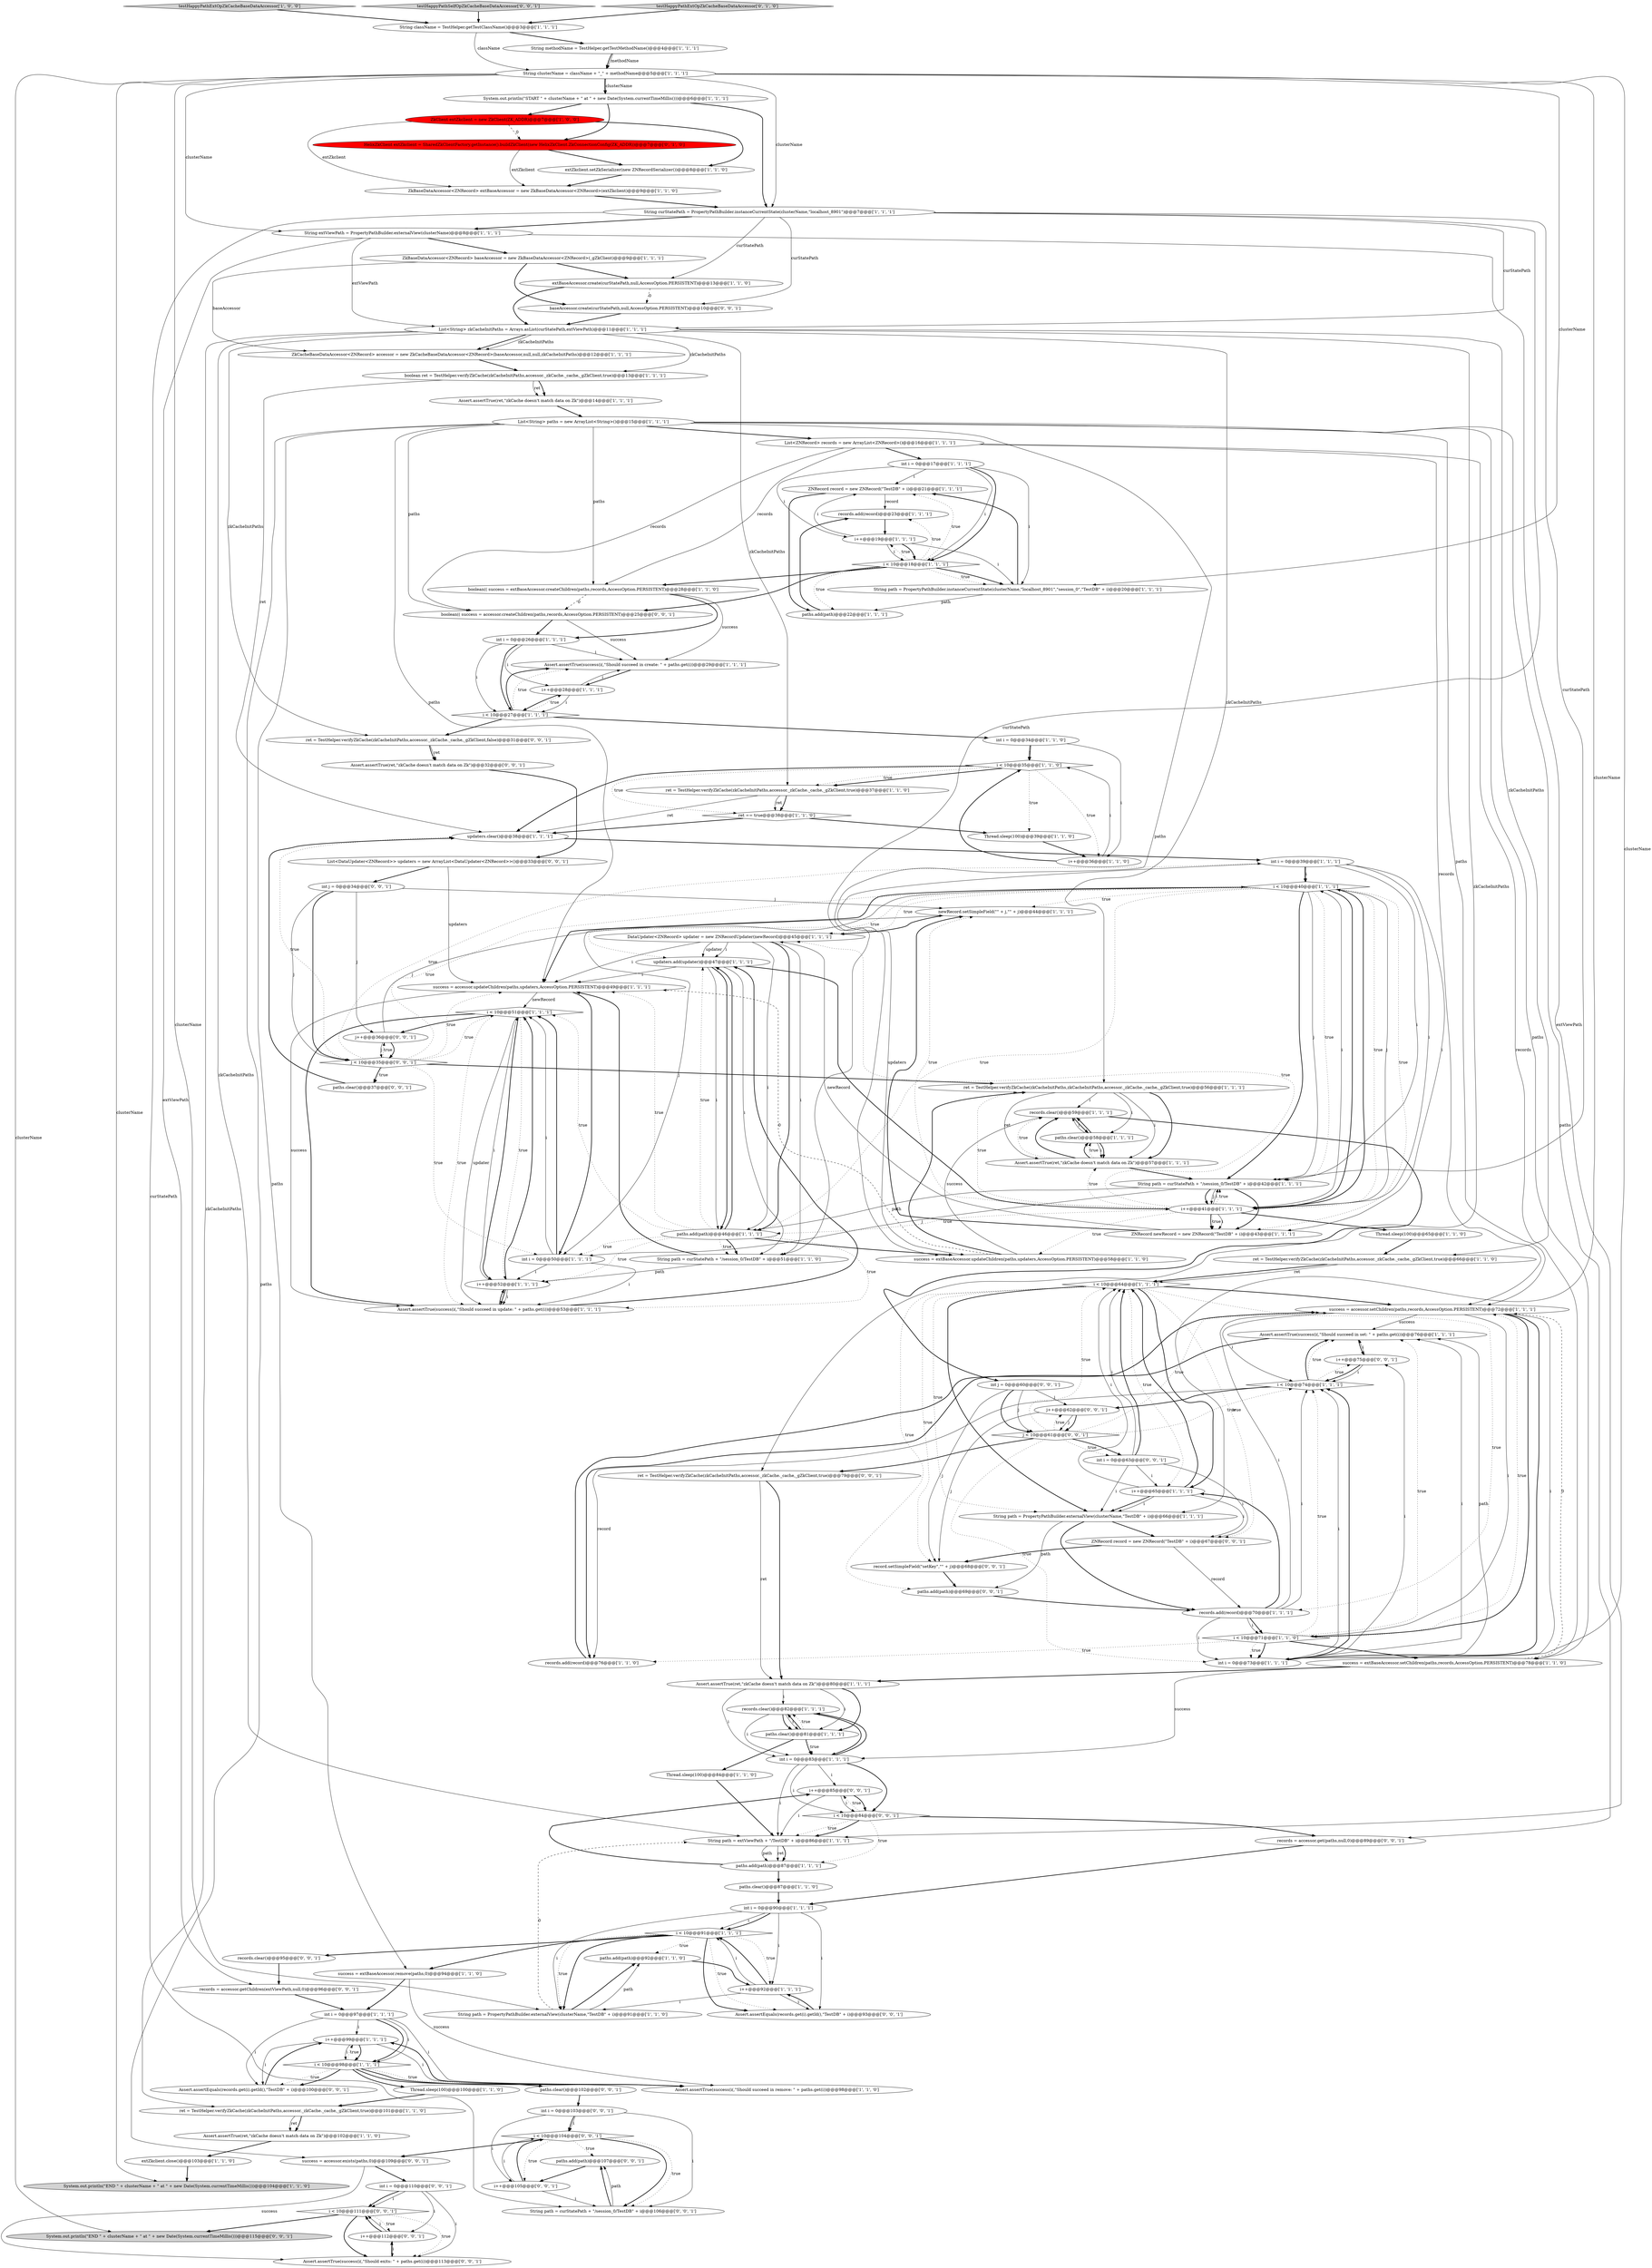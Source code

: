 digraph {
72 [style = filled, label = "ZNRecord record = new ZNRecord(\"TestDB\" + i)@@@21@@@['1', '1', '1']", fillcolor = white, shape = ellipse image = "AAA0AAABBB1BBB"];
6 [style = filled, label = "Thread.sleep(100)@@@65@@@['1', '1', '0']", fillcolor = white, shape = ellipse image = "AAA0AAABBB1BBB"];
101 [style = filled, label = "records = accessor.getChildren(extViewPath,null,0)@@@96@@@['0', '0', '1']", fillcolor = white, shape = ellipse image = "AAA0AAABBB3BBB"];
106 [style = filled, label = "i < 10@@@111@@@['0', '0', '1']", fillcolor = white, shape = diamond image = "AAA0AAABBB3BBB"];
56 [style = filled, label = "ZkClient extZkclient = new ZkClient(ZK_ADDR)@@@7@@@['1', '0', '0']", fillcolor = red, shape = ellipse image = "AAA1AAABBB1BBB"];
113 [style = filled, label = "baseAccessor.create(curStatePath,null,AccessOption.PERSISTENT)@@@10@@@['0', '0', '1']", fillcolor = white, shape = ellipse image = "AAA0AAABBB3BBB"];
131 [style = filled, label = "int i = 0@@@110@@@['0', '0', '1']", fillcolor = white, shape = ellipse image = "AAA0AAABBB3BBB"];
2 [style = filled, label = "success = accessor.setChildren(paths,records,AccessOption.PERSISTENT)@@@72@@@['1', '1', '1']", fillcolor = white, shape = ellipse image = "AAA0AAABBB1BBB"];
119 [style = filled, label = "int i = 0@@@63@@@['0', '0', '1']", fillcolor = white, shape = ellipse image = "AAA0AAABBB3BBB"];
22 [style = filled, label = "records.add(record)@@@23@@@['1', '1', '1']", fillcolor = white, shape = ellipse image = "AAA0AAABBB1BBB"];
100 [style = filled, label = "i++@@@75@@@['0', '0', '1']", fillcolor = white, shape = ellipse image = "AAA0AAABBB3BBB"];
68 [style = filled, label = "testHappyPathExtOpZkCacheBaseDataAccessor['1', '0', '0']", fillcolor = lightgray, shape = diamond image = "AAA0AAABBB1BBB"];
58 [style = filled, label = "String path = PropertyPathBuilder.instanceCurrentState(clusterName,\"localhost_8901\",\"session_0\",\"TestDB\" + i)@@@20@@@['1', '1', '1']", fillcolor = white, shape = ellipse image = "AAA0AAABBB1BBB"];
47 [style = filled, label = "records.clear()@@@59@@@['1', '1', '1']", fillcolor = white, shape = ellipse image = "AAA0AAABBB1BBB"];
70 [style = filled, label = "updaters.clear()@@@38@@@['1', '1', '1']", fillcolor = white, shape = ellipse image = "AAA0AAABBB1BBB"];
108 [style = filled, label = "j < 10@@@61@@@['0', '0', '1']", fillcolor = white, shape = diamond image = "AAA0AAABBB3BBB"];
10 [style = filled, label = "records.clear()@@@82@@@['1', '1', '1']", fillcolor = white, shape = ellipse image = "AAA0AAABBB1BBB"];
35 [style = filled, label = "i++@@@99@@@['1', '1', '1']", fillcolor = white, shape = ellipse image = "AAA0AAABBB1BBB"];
13 [style = filled, label = "String curStatePath = PropertyPathBuilder.instanceCurrentState(clusterName,\"localhost_8901\")@@@7@@@['1', '1', '1']", fillcolor = white, shape = ellipse image = "AAA0AAABBB1BBB"];
92 [style = filled, label = "i++@@@65@@@['1', '1', '1']", fillcolor = white, shape = ellipse image = "AAA0AAABBB1BBB"];
117 [style = filled, label = "i++@@@112@@@['0', '0', '1']", fillcolor = white, shape = ellipse image = "AAA0AAABBB3BBB"];
81 [style = filled, label = "String className = TestHelper.getTestClassName()@@@3@@@['1', '1', '1']", fillcolor = white, shape = ellipse image = "AAA0AAABBB1BBB"];
75 [style = filled, label = "i < 10@@@27@@@['1', '1', '1']", fillcolor = white, shape = diamond image = "AAA0AAABBB1BBB"];
31 [style = filled, label = "int i = 0@@@97@@@['1', '1', '1']", fillcolor = white, shape = ellipse image = "AAA0AAABBB1BBB"];
62 [style = filled, label = "extZkclient.close()@@@103@@@['1', '1', '0']", fillcolor = white, shape = ellipse image = "AAA0AAABBB1BBB"];
105 [style = filled, label = "j++@@@36@@@['0', '0', '1']", fillcolor = white, shape = ellipse image = "AAA0AAABBB3BBB"];
18 [style = filled, label = "i < 10@@@98@@@['1', '1', '1']", fillcolor = white, shape = diamond image = "AAA0AAABBB1BBB"];
26 [style = filled, label = "Assert.assertTrue(ret,\"zkCache doesn't match data on Zk\")@@@80@@@['1', '1', '1']", fillcolor = white, shape = ellipse image = "AAA0AAABBB1BBB"];
73 [style = filled, label = "Assert.assertTrue(success(i(,\"Should succeed in set: \" + paths.get(i))@@@76@@@['1', '1', '1']", fillcolor = white, shape = ellipse image = "AAA0AAABBB1BBB"];
86 [style = filled, label = "ZkCacheBaseDataAccessor<ZNRecord> accessor = new ZkCacheBaseDataAccessor<ZNRecord>(baseAccessor,null,null,zkCacheInitPaths)@@@12@@@['1', '1', '1']", fillcolor = white, shape = ellipse image = "AAA0AAABBB1BBB"];
98 [style = filled, label = "j++@@@62@@@['0', '0', '1']", fillcolor = white, shape = ellipse image = "AAA0AAABBB3BBB"];
84 [style = filled, label = "String path = PropertyPathBuilder.externalView(clusterName,\"TestDB\" + i)@@@66@@@['1', '1', '1']", fillcolor = white, shape = ellipse image = "AAA0AAABBB1BBB"];
78 [style = filled, label = "success = extBaseAccessor.remove(paths,0)@@@94@@@['1', '1', '0']", fillcolor = white, shape = ellipse image = "AAA0AAABBB1BBB"];
55 [style = filled, label = "paths.add(path)@@@92@@@['1', '1', '0']", fillcolor = white, shape = ellipse image = "AAA0AAABBB1BBB"];
88 [style = filled, label = "records.add(record)@@@70@@@['1', '1', '1']", fillcolor = white, shape = ellipse image = "AAA0AAABBB1BBB"];
57 [style = filled, label = "i < 10@@@51@@@['1', '1', '1']", fillcolor = white, shape = diamond image = "AAA0AAABBB1BBB"];
132 [style = filled, label = "i < 10@@@104@@@['0', '0', '1']", fillcolor = white, shape = diamond image = "AAA0AAABBB3BBB"];
87 [style = filled, label = "newRecord.setSimpleField(\"\" + j,\"\" + j)@@@44@@@['1', '1', '1']", fillcolor = white, shape = ellipse image = "AAA0AAABBB1BBB"];
123 [style = filled, label = "paths.add(path)@@@107@@@['0', '0', '1']", fillcolor = white, shape = ellipse image = "AAA0AAABBB3BBB"];
0 [style = filled, label = "i < 10@@@64@@@['1', '1', '1']", fillcolor = white, shape = diamond image = "AAA0AAABBB1BBB"];
64 [style = filled, label = "Assert.assertTrue(success(i(,\"Should succeed in create: \" + paths.get(i))@@@29@@@['1', '1', '1']", fillcolor = white, shape = ellipse image = "AAA0AAABBB1BBB"];
125 [style = filled, label = "ZNRecord record = new ZNRecord(\"TestDB\" + i)@@@67@@@['0', '0', '1']", fillcolor = white, shape = ellipse image = "AAA0AAABBB3BBB"];
122 [style = filled, label = "j < 10@@@35@@@['0', '0', '1']", fillcolor = white, shape = diamond image = "AAA0AAABBB3BBB"];
128 [style = filled, label = "Assert.assertEquals(records.get(i).getId(),\"TestDB\" + i)@@@100@@@['0', '0', '1']", fillcolor = white, shape = ellipse image = "AAA0AAABBB3BBB"];
8 [style = filled, label = "paths.clear()@@@58@@@['1', '1', '1']", fillcolor = white, shape = ellipse image = "AAA0AAABBB1BBB"];
44 [style = filled, label = "i < 10@@@35@@@['1', '1', '0']", fillcolor = white, shape = diamond image = "AAA0AAABBB1BBB"];
3 [style = filled, label = "i < 10@@@91@@@['1', '1', '1']", fillcolor = white, shape = diamond image = "AAA0AAABBB1BBB"];
21 [style = filled, label = "Assert.assertTrue(success(i(,\"Should succeed in update: \" + paths.get(i))@@@53@@@['1', '1', '1']", fillcolor = white, shape = ellipse image = "AAA0AAABBB1BBB"];
15 [style = filled, label = "Thread.sleep(100)@@@39@@@['1', '1', '0']", fillcolor = white, shape = ellipse image = "AAA0AAABBB1BBB"];
94 [style = filled, label = "HelixZkClient extZkclient = SharedZkClientFactory.getInstance().buildZkClient(new HelixZkClient.ZkConnectionConfig(ZK_ADDR))@@@7@@@['0', '1', '0']", fillcolor = red, shape = ellipse image = "AAA1AAABBB2BBB"];
127 [style = filled, label = "paths.clear()@@@37@@@['0', '0', '1']", fillcolor = white, shape = ellipse image = "AAA0AAABBB3BBB"];
23 [style = filled, label = "String methodName = TestHelper.getTestMethodName()@@@4@@@['1', '1', '1']", fillcolor = white, shape = ellipse image = "AAA0AAABBB1BBB"];
121 [style = filled, label = "ret = TestHelper.verifyZkCache(zkCacheInitPaths,accessor._zkCache._cache,_gZkClient,false)@@@31@@@['0', '0', '1']", fillcolor = white, shape = ellipse image = "AAA0AAABBB3BBB"];
69 [style = filled, label = "i++@@@36@@@['1', '1', '0']", fillcolor = white, shape = ellipse image = "AAA0AAABBB1BBB"];
83 [style = filled, label = "updaters.add(updater)@@@47@@@['1', '1', '1']", fillcolor = white, shape = ellipse image = "AAA0AAABBB1BBB"];
11 [style = filled, label = "int i = 0@@@34@@@['1', '1', '0']", fillcolor = white, shape = ellipse image = "AAA0AAABBB1BBB"];
130 [style = filled, label = "paths.clear()@@@102@@@['0', '0', '1']", fillcolor = white, shape = ellipse image = "AAA0AAABBB3BBB"];
103 [style = filled, label = "int j = 0@@@34@@@['0', '0', '1']", fillcolor = white, shape = ellipse image = "AAA0AAABBB3BBB"];
32 [style = filled, label = "int i = 0@@@90@@@['1', '1', '1']", fillcolor = white, shape = ellipse image = "AAA0AAABBB1BBB"];
63 [style = filled, label = "String extViewPath = PropertyPathBuilder.externalView(clusterName)@@@8@@@['1', '1', '1']", fillcolor = white, shape = ellipse image = "AAA0AAABBB1BBB"];
50 [style = filled, label = "int i = 0@@@73@@@['1', '1', '1']", fillcolor = white, shape = ellipse image = "AAA0AAABBB1BBB"];
67 [style = filled, label = "i < 10@@@40@@@['1', '1', '1']", fillcolor = white, shape = diamond image = "AAA0AAABBB1BBB"];
66 [style = filled, label = "i < 10@@@18@@@['1', '1', '1']", fillcolor = white, shape = diamond image = "AAA0AAABBB1BBB"];
129 [style = filled, label = "Assert.assertTrue(ret,\"zkCache doesn't match data on Zk\")@@@32@@@['0', '0', '1']", fillcolor = white, shape = ellipse image = "AAA0AAABBB3BBB"];
82 [style = filled, label = "int i = 0@@@17@@@['1', '1', '1']", fillcolor = white, shape = ellipse image = "AAA0AAABBB1BBB"];
36 [style = filled, label = "DataUpdater<ZNRecord> updater = new ZNRecordUpdater(newRecord)@@@45@@@['1', '1', '1']", fillcolor = white, shape = ellipse image = "AAA0AAABBB1BBB"];
80 [style = filled, label = "System.out.println(\"END \" + clusterName + \" at \" + new Date(System.currentTimeMillis()))@@@104@@@['1', '1', '0']", fillcolor = lightgray, shape = ellipse image = "AAA0AAABBB1BBB"];
111 [style = filled, label = "records = accessor.get(paths,null,0)@@@89@@@['0', '0', '1']", fillcolor = white, shape = ellipse image = "AAA0AAABBB3BBB"];
85 [style = filled, label = "i++@@@92@@@['1', '1', '1']", fillcolor = white, shape = ellipse image = "AAA0AAABBB1BBB"];
14 [style = filled, label = "ret == true@@@38@@@['1', '1', '0']", fillcolor = white, shape = diamond image = "AAA0AAABBB1BBB"];
16 [style = filled, label = "paths.add(path)@@@87@@@['1', '1', '1']", fillcolor = white, shape = ellipse image = "AAA0AAABBB1BBB"];
37 [style = filled, label = "paths.clear()@@@87@@@['1', '1', '0']", fillcolor = white, shape = ellipse image = "AAA0AAABBB1BBB"];
39 [style = filled, label = "paths.add(path)@@@22@@@['1', '1', '1']", fillcolor = white, shape = ellipse image = "AAA0AAABBB1BBB"];
46 [style = filled, label = "Thread.sleep(100)@@@100@@@['1', '1', '0']", fillcolor = white, shape = ellipse image = "AAA0AAABBB1BBB"];
61 [style = filled, label = "Assert.assertTrue(ret,\"zkCache doesn't match data on Zk\")@@@102@@@['1', '1', '0']", fillcolor = white, shape = ellipse image = "AAA0AAABBB1BBB"];
20 [style = filled, label = "ret = TestHelper.verifyZkCache(zkCacheInitPaths,accessor._zkCache._cache,_gZkClient,true)@@@101@@@['1', '1', '0']", fillcolor = white, shape = ellipse image = "AAA0AAABBB1BBB"];
1 [style = filled, label = "i++@@@28@@@['1', '1', '1']", fillcolor = white, shape = ellipse image = "AAA0AAABBB1BBB"];
97 [style = filled, label = "int j = 0@@@60@@@['0', '0', '1']", fillcolor = white, shape = ellipse image = "AAA0AAABBB3BBB"];
102 [style = filled, label = "i++@@@105@@@['0', '0', '1']", fillcolor = white, shape = ellipse image = "AAA0AAABBB3BBB"];
104 [style = filled, label = "record.setSimpleField(\"setKey\",\"\" + j)@@@68@@@['0', '0', '1']", fillcolor = white, shape = ellipse image = "AAA0AAABBB3BBB"];
41 [style = filled, label = "records.add(record)@@@76@@@['1', '1', '0']", fillcolor = white, shape = ellipse image = "AAA0AAABBB1BBB"];
27 [style = filled, label = "success = accessor.updateChildren(paths,updaters,AccessOption.PERSISTENT)@@@49@@@['1', '1', '1']", fillcolor = white, shape = ellipse image = "AAA0AAABBB1BBB"];
96 [style = filled, label = "paths.add(path)@@@69@@@['0', '0', '1']", fillcolor = white, shape = ellipse image = "AAA0AAABBB3BBB"];
33 [style = filled, label = "i++@@@19@@@['1', '1', '1']", fillcolor = white, shape = ellipse image = "AAA0AAABBB1BBB"];
115 [style = filled, label = "testHappyPathSelfOpZkCacheBaseDataAccessor['0', '0', '1']", fillcolor = lightgray, shape = diamond image = "AAA0AAABBB3BBB"];
112 [style = filled, label = "records.clear()@@@95@@@['0', '0', '1']", fillcolor = white, shape = ellipse image = "AAA0AAABBB3BBB"];
107 [style = filled, label = "Assert.assertTrue(success(i(,\"Should exits: \" + paths.get(i))@@@113@@@['0', '0', '1']", fillcolor = white, shape = ellipse image = "AAA0AAABBB3BBB"];
89 [style = filled, label = "String path = curStatePath + \"/session_0/TestDB\" + i@@@42@@@['1', '1', '1']", fillcolor = white, shape = ellipse image = "AAA0AAABBB1BBB"];
9 [style = filled, label = "Assert.assertTrue(ret,\"zkCache doesn't match data on Zk\")@@@14@@@['1', '1', '1']", fillcolor = white, shape = ellipse image = "AAA0AAABBB1BBB"];
34 [style = filled, label = "extZkclient.setZkSerializer(new ZNRecordSerializer())@@@8@@@['1', '1', '0']", fillcolor = white, shape = ellipse image = "AAA0AAABBB1BBB"];
99 [style = filled, label = "System.out.println(\"END \" + clusterName + \" at \" + new Date(System.currentTimeMillis()))@@@115@@@['0', '0', '1']", fillcolor = lightgray, shape = ellipse image = "AAA0AAABBB3BBB"];
45 [style = filled, label = "int i = 0@@@26@@@['1', '1', '1']", fillcolor = white, shape = ellipse image = "AAA0AAABBB1BBB"];
124 [style = filled, label = "List<DataUpdater<ZNRecord>> updaters = new ArrayList<DataUpdater<ZNRecord>>()@@@33@@@['0', '0', '1']", fillcolor = white, shape = ellipse image = "AAA0AAABBB3BBB"];
74 [style = filled, label = "extBaseAccessor.create(curStatePath,null,AccessOption.PERSISTENT)@@@13@@@['1', '1', '0']", fillcolor = white, shape = ellipse image = "AAA0AAABBB1BBB"];
24 [style = filled, label = "i++@@@41@@@['1', '1', '1']", fillcolor = white, shape = ellipse image = "AAA0AAABBB1BBB"];
120 [style = filled, label = "Assert.assertEquals(records.get(i).getId(),\"TestDB\" + i)@@@93@@@['0', '0', '1']", fillcolor = white, shape = ellipse image = "AAA0AAABBB3BBB"];
48 [style = filled, label = "paths.clear()@@@81@@@['1', '1', '1']", fillcolor = white, shape = ellipse image = "AAA0AAABBB1BBB"];
52 [style = filled, label = "String path = extViewPath + \"/TestDB\" + i@@@86@@@['1', '1', '1']", fillcolor = white, shape = ellipse image = "AAA0AAABBB1BBB"];
91 [style = filled, label = "String path = curStatePath + \"/session_0/TestDB\" + i@@@51@@@['1', '1', '0']", fillcolor = white, shape = ellipse image = "AAA0AAABBB1BBB"];
25 [style = filled, label = "ret = TestHelper.verifyZkCache(zkCacheInitPaths,zkCacheInitPaths,accessor._zkCache._cache,_gZkClient,true)@@@56@@@['1', '1', '1']", fillcolor = white, shape = ellipse image = "AAA0AAABBB1BBB"];
110 [style = filled, label = "String path = curStatePath + \"/session_0/TestDB\" + i@@@106@@@['0', '0', '1']", fillcolor = white, shape = ellipse image = "AAA0AAABBB3BBB"];
76 [style = filled, label = "ret = TestHelper.verifyZkCache(zkCacheInitPaths,accessor._zkCache._cache,_gZkClient,true)@@@37@@@['1', '1', '0']", fillcolor = white, shape = ellipse image = "AAA0AAABBB1BBB"];
53 [style = filled, label = "success = extBaseAccessor.updateChildren(paths,updaters,AccessOption.PERSISTENT)@@@58@@@['1', '1', '0']", fillcolor = white, shape = ellipse image = "AAA0AAABBB1BBB"];
90 [style = filled, label = "ZNRecord newRecord = new ZNRecord(\"TestDB\" + i)@@@43@@@['1', '1', '1']", fillcolor = white, shape = ellipse image = "AAA0AAABBB1BBB"];
59 [style = filled, label = "int i = 0@@@50@@@['1', '1', '1']", fillcolor = white, shape = ellipse image = "AAA0AAABBB1BBB"];
77 [style = filled, label = "int i = 0@@@39@@@['1', '1', '1']", fillcolor = white, shape = ellipse image = "AAA0AAABBB1BBB"];
118 [style = filled, label = "ret = TestHelper.verifyZkCache(zkCacheInitPaths,accessor._zkCache._cache,_gZkClient,true)@@@79@@@['0', '0', '1']", fillcolor = white, shape = ellipse image = "AAA0AAABBB3BBB"];
93 [style = filled, label = "testHappyPathExtOpZkCacheBaseDataAccessor['0', '1', '0']", fillcolor = lightgray, shape = diamond image = "AAA0AAABBB2BBB"];
17 [style = filled, label = "ZkBaseDataAccessor<ZNRecord> extBaseAccessor = new ZkBaseDataAccessor<ZNRecord>(extZkclient)@@@9@@@['1', '1', '0']", fillcolor = white, shape = ellipse image = "AAA0AAABBB1BBB"];
51 [style = filled, label = "success = extBaseAccessor.setChildren(paths,records,AccessOption.PERSISTENT)@@@78@@@['1', '1', '0']", fillcolor = white, shape = ellipse image = "AAA0AAABBB1BBB"];
42 [style = filled, label = "i++@@@52@@@['1', '1', '1']", fillcolor = white, shape = ellipse image = "AAA0AAABBB1BBB"];
12 [style = filled, label = "List<String> zkCacheInitPaths = Arrays.asList(curStatePath,extViewPath)@@@11@@@['1', '1', '1']", fillcolor = white, shape = ellipse image = "AAA0AAABBB1BBB"];
5 [style = filled, label = "Assert.assertTrue(success(i(,\"Should succeed in remove: \" + paths.get(i))@@@98@@@['1', '1', '0']", fillcolor = white, shape = ellipse image = "AAA0AAABBB1BBB"];
71 [style = filled, label = "List<String> paths = new ArrayList<String>()@@@15@@@['1', '1', '1']", fillcolor = white, shape = ellipse image = "AAA0AAABBB1BBB"];
109 [style = filled, label = "success = accessor.exists(paths,0)@@@109@@@['0', '0', '1']", fillcolor = white, shape = ellipse image = "AAA0AAABBB3BBB"];
7 [style = filled, label = "paths.add(path)@@@46@@@['1', '1', '1']", fillcolor = white, shape = ellipse image = "AAA0AAABBB1BBB"];
40 [style = filled, label = "List<ZNRecord> records = new ArrayList<ZNRecord>()@@@16@@@['1', '1', '1']", fillcolor = white, shape = ellipse image = "AAA0AAABBB1BBB"];
4 [style = filled, label = "boolean ret = TestHelper.verifyZkCache(zkCacheInitPaths,accessor._zkCache._cache,_gZkClient,true)@@@13@@@['1', '1', '1']", fillcolor = white, shape = ellipse image = "AAA0AAABBB1BBB"];
126 [style = filled, label = "boolean(( success = accessor.createChildren(paths,records,AccessOption.PERSISTENT)@@@25@@@['0', '0', '1']", fillcolor = white, shape = ellipse image = "AAA0AAABBB3BBB"];
29 [style = filled, label = "String path = PropertyPathBuilder.externalView(clusterName,\"TestDB\" + i)@@@91@@@['1', '1', '0']", fillcolor = white, shape = ellipse image = "AAA0AAABBB1BBB"];
19 [style = filled, label = "i < 10@@@74@@@['1', '1', '1']", fillcolor = white, shape = diamond image = "AAA0AAABBB1BBB"];
95 [style = filled, label = "i < 10@@@84@@@['0', '0', '1']", fillcolor = white, shape = diamond image = "AAA0AAABBB3BBB"];
49 [style = filled, label = "boolean(( success = extBaseAccessor.createChildren(paths,records,AccessOption.PERSISTENT)@@@28@@@['1', '1', '0']", fillcolor = white, shape = ellipse image = "AAA0AAABBB1BBB"];
65 [style = filled, label = "Assert.assertTrue(ret,\"zkCache doesn't match data on Zk\")@@@57@@@['1', '1', '1']", fillcolor = white, shape = ellipse image = "AAA0AAABBB1BBB"];
79 [style = filled, label = "ret = TestHelper.verifyZkCache(zkCacheInitPaths,accessor._zkCache._cache,_gZkClient,true)@@@66@@@['1', '1', '0']", fillcolor = white, shape = ellipse image = "AAA0AAABBB1BBB"];
28 [style = filled, label = "String clusterName = className + \"_\" + methodName@@@5@@@['1', '1', '1']", fillcolor = white, shape = ellipse image = "AAA0AAABBB1BBB"];
60 [style = filled, label = "i < 10@@@71@@@['1', '1', '0']", fillcolor = white, shape = diamond image = "AAA0AAABBB1BBB"];
116 [style = filled, label = "int i = 0@@@103@@@['0', '0', '1']", fillcolor = white, shape = ellipse image = "AAA0AAABBB3BBB"];
38 [style = filled, label = "System.out.println(\"START \" + clusterName + \" at \" + new Date(System.currentTimeMillis()))@@@6@@@['1', '1', '1']", fillcolor = white, shape = ellipse image = "AAA0AAABBB1BBB"];
54 [style = filled, label = "Thread.sleep(100)@@@84@@@['1', '1', '0']", fillcolor = white, shape = ellipse image = "AAA0AAABBB1BBB"];
30 [style = filled, label = "int i = 0@@@83@@@['1', '1', '1']", fillcolor = white, shape = ellipse image = "AAA0AAABBB1BBB"];
114 [style = filled, label = "i++@@@85@@@['0', '0', '1']", fillcolor = white, shape = ellipse image = "AAA0AAABBB3BBB"];
43 [style = filled, label = "ZkBaseDataAccessor<ZNRecord> baseAccessor = new ZkBaseDataAccessor<ZNRecord>(_gZkClient)@@@9@@@['1', '1', '1']", fillcolor = white, shape = ellipse image = "AAA0AAABBB1BBB"];
103->87 [style = solid, label="j"];
36->83 [style = solid, label="updater"];
56->34 [style = bold, label=""];
24->25 [style = dotted, label="true"];
13->74 [style = solid, label="curStatePath"];
83->27 [style = solid, label="i"];
92->0 [style = solid, label="i"];
59->57 [style = bold, label=""];
71->51 [style = solid, label="paths"];
49->126 [style = dashed, label="0"];
122->67 [style = dotted, label="true"];
85->29 [style = solid, label="i"];
71->27 [style = solid, label="paths"];
28->38 [style = solid, label="clusterName"];
67->24 [style = dotted, label="true"];
84->88 [style = bold, label=""];
48->54 [style = bold, label=""];
121->129 [style = solid, label="ret"];
95->16 [style = dotted, label="true"];
31->5 [style = solid, label="i"];
123->102 [style = bold, label=""];
124->103 [style = bold, label=""];
76->14 [style = bold, label=""];
23->28 [style = solid, label="methodName"];
71->49 [style = solid, label="paths"];
24->65 [style = dotted, label="true"];
38->94 [style = bold, label=""];
78->5 [style = solid, label="success"];
51->26 [style = bold, label=""];
8->47 [style = bold, label=""];
48->10 [style = bold, label=""];
82->72 [style = solid, label="i"];
131->107 [style = solid, label="i"];
42->21 [style = bold, label=""];
24->89 [style = solid, label="i"];
82->58 [style = solid, label="i"];
24->90 [style = dotted, label="true"];
102->132 [style = solid, label="i"];
20->61 [style = bold, label=""];
60->51 [style = bold, label=""];
24->87 [style = dotted, label="true"];
35->18 [style = bold, label=""];
66->39 [style = dotted, label="true"];
0->88 [style = dotted, label="true"];
50->19 [style = solid, label="i"];
10->48 [style = bold, label=""];
32->3 [style = solid, label="i"];
67->89 [style = dotted, label="true"];
97->98 [style = solid, label="j"];
75->64 [style = bold, label=""];
44->14 [style = dotted, label="true"];
19->100 [style = dotted, label="true"];
117->106 [style = bold, label=""];
44->76 [style = bold, label=""];
44->15 [style = dotted, label="true"];
59->57 [style = solid, label="i"];
122->127 [style = dotted, label="true"];
57->21 [style = bold, label=""];
3->112 [style = bold, label=""];
1->75 [style = bold, label=""];
19->98 [style = bold, label=""];
122->70 [style = dotted, label="true"];
108->98 [style = dotted, label="true"];
59->21 [style = solid, label="i"];
65->89 [style = bold, label=""];
4->9 [style = bold, label=""];
7->59 [style = dotted, label="true"];
108->119 [style = dotted, label="true"];
57->21 [style = dotted, label="true"];
0->104 [style = dotted, label="true"];
89->7 [style = solid, label="path"];
10->48 [style = solid, label="i"];
11->69 [style = solid, label="i"];
90->36 [style = solid, label="newRecord"];
28->84 [style = solid, label="clusterName"];
18->128 [style = dotted, label="true"];
0->92 [style = bold, label=""];
132->110 [style = bold, label=""];
122->127 [style = bold, label=""];
88->60 [style = bold, label=""];
75->11 [style = bold, label=""];
0->84 [style = bold, label=""];
42->57 [style = bold, label=""];
98->108 [style = bold, label=""];
6->79 [style = bold, label=""];
122->27 [style = dotted, label="true"];
1->75 [style = solid, label="i"];
81->23 [style = bold, label=""];
36->7 [style = solid, label="i"];
77->89 [style = solid, label="i"];
77->67 [style = bold, label=""];
87->36 [style = bold, label=""];
44->70 [style = bold, label=""];
48->30 [style = bold, label=""];
12->118 [style = solid, label="zkCacheInitPaths"];
49->64 [style = solid, label="success"];
24->36 [style = dotted, label="true"];
5->35 [style = bold, label=""];
12->76 [style = solid, label="zkCacheInitPaths"];
42->21 [style = solid, label="i"];
31->128 [style = solid, label="i"];
97->104 [style = solid, label="j"];
69->44 [style = solid, label="i"];
57->42 [style = bold, label=""];
83->7 [style = solid, label="i"];
88->2 [style = solid, label="i"];
94->17 [style = solid, label="extZkclient"];
3->85 [style = dotted, label="true"];
84->125 [style = bold, label=""];
66->58 [style = dotted, label="true"];
75->64 [style = dotted, label="true"];
24->89 [style = dotted, label="true"];
95->114 [style = dotted, label="true"];
18->5 [style = bold, label=""];
89->90 [style = bold, label=""];
2->73 [style = solid, label="success"];
130->116 [style = bold, label=""];
26->30 [style = solid, label="i"];
7->53 [style = bold, label=""];
16->37 [style = bold, label=""];
18->35 [style = dotted, label="true"];
100->19 [style = bold, label=""];
67->89 [style = solid, label="j"];
85->3 [style = solid, label="i"];
73->100 [style = bold, label=""];
103->105 [style = solid, label="j"];
60->50 [style = bold, label=""];
127->70 [style = bold, label=""];
29->52 [style = dashed, label="0"];
23->28 [style = bold, label=""];
11->44 [style = solid, label="i"];
43->74 [style = bold, label=""];
66->72 [style = dotted, label="true"];
85->120 [style = solid, label="i"];
34->17 [style = bold, label=""];
114->95 [style = solid, label="i"];
37->32 [style = bold, label=""];
119->125 [style = solid, label="i"];
32->3 [style = bold, label=""];
64->1 [style = bold, label=""];
105->122 [style = bold, label=""];
54->52 [style = bold, label=""];
36->91 [style = solid, label="i"];
75->121 [style = bold, label=""];
11->44 [style = bold, label=""];
74->12 [style = bold, label=""];
102->132 [style = bold, label=""];
76->70 [style = solid, label="ret"];
71->53 [style = solid, label="paths"];
27->59 [style = bold, label=""];
92->0 [style = bold, label=""];
10->30 [style = solid, label="i"];
48->30 [style = dotted, label="true"];
30->10 [style = bold, label=""];
92->84 [style = bold, label=""];
46->20 [style = bold, label=""];
113->12 [style = bold, label=""];
0->125 [style = dotted, label="true"];
25->65 [style = bold, label=""];
66->49 [style = bold, label=""];
26->48 [style = bold, label=""];
24->67 [style = solid, label="i"];
92->84 [style = solid, label="i"];
65->8 [style = bold, label=""];
49->45 [style = bold, label=""];
71->126 [style = solid, label="paths"];
115->81 [style = bold, label=""];
36->27 [style = solid, label="i"];
66->33 [style = dotted, label="true"];
8->65 [style = solid, label="i"];
35->128 [style = solid, label="i"];
103->122 [style = bold, label=""];
106->107 [style = dotted, label="true"];
105->87 [style = solid, label="j"];
65->47 [style = dotted, label="true"];
28->99 [style = solid, label="clusterName"];
7->57 [style = dotted, label="true"];
88->19 [style = solid, label="i"];
52->16 [style = bold, label=""];
119->84 [style = solid, label="i"];
12->79 [style = solid, label="zkCacheInitPaths"];
60->19 [style = dotted, label="true"];
57->21 [style = solid, label="updater"];
82->66 [style = solid, label="i"];
17->13 [style = bold, label=""];
71->40 [style = bold, label=""];
3->78 [style = bold, label=""];
82->33 [style = solid, label="i"];
109->131 [style = bold, label=""];
25->8 [style = solid, label="i"];
117->106 [style = solid, label="i"];
74->113 [style = dashed, label="0"];
10->30 [style = bold, label=""];
52->16 [style = solid, label="path"];
71->111 [style = solid, label="paths"];
24->53 [style = dotted, label="true"];
32->85 [style = solid, label="i"];
89->24 [style = bold, label=""];
47->8 [style = bold, label=""];
104->96 [style = bold, label=""];
0->2 [style = bold, label=""];
108->118 [style = bold, label=""];
70->77 [style = bold, label=""];
31->18 [style = bold, label=""];
0->84 [style = dotted, label="true"];
12->52 [style = solid, label="zkCacheInitPaths"];
16->114 [style = bold, label=""];
108->50 [style = dotted, label="true"];
8->65 [style = bold, label=""];
119->0 [style = solid, label="i"];
40->49 [style = solid, label="records"];
91->42 [style = solid, label="path"];
66->126 [style = bold, label=""];
67->83 [style = dotted, label="true"];
40->126 [style = solid, label="records"];
7->91 [style = dotted, label="true"];
65->47 [style = bold, label=""];
132->109 [style = bold, label=""];
24->90 [style = solid, label="i"];
78->31 [style = bold, label=""];
27->21 [style = solid, label="success"];
60->50 [style = dotted, label="true"];
126->64 [style = solid, label="success"];
52->16 [style = solid, label="ret"];
97->108 [style = bold, label=""];
4->70 [style = solid, label="ret"];
21->83 [style = bold, label=""];
125->104 [style = bold, label=""];
67->90 [style = dotted, label="true"];
25->65 [style = solid, label="ret"];
13->113 [style = solid, label="curStatePath"];
47->97 [style = bold, label=""];
28->63 [style = solid, label="clusterName"];
63->43 [style = bold, label=""];
2->50 [style = solid, label="i"];
22->33 [style = bold, label=""];
106->117 [style = dotted, label="true"];
56->17 [style = solid, label="extZkclient"];
102->110 [style = solid, label="i"];
26->48 [style = solid, label="i"];
55->85 [style = bold, label=""];
50->19 [style = bold, label=""];
30->95 [style = solid, label="i"];
3->29 [style = dotted, label="true"];
67->36 [style = dotted, label="true"];
89->59 [style = solid, label="j"];
76->14 [style = solid, label="ret"];
12->4 [style = solid, label="zkCacheInitPaths"];
72->39 [style = bold, label=""];
67->89 [style = bold, label=""];
40->2 [style = solid, label="records"];
41->2 [style = bold, label=""];
0->96 [style = dotted, label="true"];
4->9 [style = solid, label="ret"];
39->22 [style = bold, label=""];
7->91 [style = bold, label=""];
71->78 [style = solid, label="paths"];
108->2 [style = dotted, label="true"];
7->83 [style = bold, label=""];
12->121 [style = solid, label="zkCacheInitPaths"];
85->3 [style = bold, label=""];
33->66 [style = solid, label="i"];
30->114 [style = solid, label="i"];
95->111 [style = bold, label=""];
18->5 [style = dotted, label="true"];
57->42 [style = dotted, label="true"];
7->21 [style = dotted, label="true"];
3->29 [style = bold, label=""];
28->80 [style = solid, label="clusterName"];
122->105 [style = dotted, label="true"];
29->55 [style = solid, label="path"];
77->24 [style = solid, label="i"];
92->125 [style = solid, label="i"];
50->100 [style = solid, label="i"];
28->58 [style = solid, label="clusterName"];
83->7 [style = bold, label=""];
121->129 [style = bold, label=""];
63->12 [style = solid, label="extViewPath"];
63->52 [style = solid, label="extViewPath"];
111->32 [style = bold, label=""];
116->132 [style = bold, label=""];
119->0 [style = bold, label=""];
45->75 [style = solid, label="i"];
29->55 [style = bold, label=""];
58->72 [style = bold, label=""];
43->86 [style = solid, label="baseAccessor"];
107->117 [style = bold, label=""];
71->2 [style = solid, label="paths"];
12->86 [style = bold, label=""];
44->76 [style = dotted, label="true"];
32->120 [style = solid, label="i"];
51->2 [style = dashed, label="0"];
24->90 [style = bold, label=""];
51->30 [style = solid, label="success"];
3->55 [style = dotted, label="true"];
116->110 [style = solid, label="i"];
53->25 [style = bold, label=""];
14->70 [style = bold, label=""];
118->26 [style = bold, label=""];
122->59 [style = dotted, label="true"];
15->69 [style = bold, label=""];
77->53 [style = solid, label="updaters"];
79->0 [style = bold, label=""];
45->64 [style = solid, label="i"];
108->0 [style = dotted, label="true"];
12->20 [style = solid, label="zkCacheInitPaths"];
18->130 [style = bold, label=""];
53->27 [style = dashed, label="0"];
88->92 [style = bold, label=""];
13->91 [style = solid, label="curStatePath"];
71->109 [style = solid, label="paths"];
69->44 [style = bold, label=""];
114->52 [style = solid, label="i"];
110->123 [style = bold, label=""];
67->24 [style = solid, label="j"];
31->18 [style = solid, label="i"];
132->123 [style = dotted, label="true"];
36->7 [style = bold, label=""];
68->81 [style = bold, label=""];
35->18 [style = solid, label="i"];
95->52 [style = dotted, label="true"];
91->27 [style = bold, label=""];
36->83 [style = solid, label="i"];
60->73 [style = dotted, label="true"];
67->24 [style = bold, label=""];
42->57 [style = solid, label="i"];
13->89 [style = solid, label="curStatePath"];
24->6 [style = bold, label=""];
38->13 [style = bold, label=""];
59->42 [style = solid, label="i"];
58->39 [style = solid, label="path"];
77->90 [style = solid, label="i"];
63->101 [style = solid, label="extViewPath"];
12->25 [style = solid, label="zkCacheInitPaths"];
86->4 [style = bold, label=""];
21->42 [style = bold, label=""];
100->19 [style = solid, label="i"];
122->77 [style = dotted, label="true"];
84->96 [style = solid, label="path"];
9->71 [style = bold, label=""];
129->124 [style = bold, label=""];
79->0 [style = solid, label="ret"];
28->38 [style = bold, label=""];
28->29 [style = solid, label="clusterName"];
122->57 [style = dotted, label="true"];
24->67 [style = bold, label=""];
108->119 [style = bold, label=""];
96->88 [style = bold, label=""];
103->122 [style = solid, label="j"];
44->69 [style = dotted, label="true"];
83->91 [style = solid, label="i"];
38->56 [style = bold, label=""];
98->104 [style = solid, label="j"];
119->92 [style = solid, label="i"];
19->73 [style = dotted, label="true"];
7->27 [style = dotted, label="true"];
18->46 [style = bold, label=""];
110->123 [style = solid, label="path"];
116->102 [style = solid, label="i"];
94->34 [style = bold, label=""];
60->41 [style = dotted, label="true"];
19->41 [style = solid, label="record"];
28->50 [style = solid, label="clusterName"];
13->63 [style = bold, label=""];
13->12 [style = solid, label="curStatePath"];
67->27 [style = bold, label=""];
77->67 [style = solid, label="i"];
57->105 [style = bold, label=""];
30->52 [style = solid, label="i"];
50->73 [style = solid, label="path"];
72->22 [style = solid, label="record"];
35->5 [style = solid, label="i"];
2->19 [style = solid, label="i"];
108->19 [style = dotted, label="true"];
12->86 [style = solid, label="zkCacheInitPaths"];
19->73 [style = bold, label=""];
112->101 [style = bold, label=""];
67->59 [style = solid, label="j"];
82->66 [style = bold, label=""];
50->73 [style = solid, label="i"];
117->107 [style = solid, label="i"];
25->65 [style = solid, label="i"];
7->42 [style = dotted, label="true"];
114->95 [style = bold, label=""];
106->107 [style = bold, label=""];
90->87 [style = bold, label=""];
101->31 [style = bold, label=""];
124->27 [style = solid, label="updaters"];
106->99 [style = bold, label=""];
56->94 [style = dashed, label="0"];
40->82 [style = bold, label=""];
7->83 [style = dotted, label="true"];
89->24 [style = solid, label="j"];
14->15 [style = bold, label=""];
65->8 [style = dotted, label="true"];
13->110 [style = solid, label="curStatePath"];
126->45 [style = bold, label=""];
24->7 [style = dotted, label="true"];
43->113 [style = bold, label=""];
97->108 [style = solid, label="j"];
3->120 [style = bold, label=""];
28->13 [style = solid, label="clusterName"];
66->22 [style = dotted, label="true"];
95->52 [style = bold, label=""];
31->35 [style = solid, label="i"];
33->72 [style = solid, label="i"];
120->85 [style = bold, label=""];
8->47 [style = solid, label="i"];
45->1 [style = solid, label="i"];
3->120 [style = dotted, label="true"];
2->60 [style = bold, label=""];
25->47 [style = solid, label="i"];
73->41 [style = bold, label=""];
30->95 [style = bold, label=""];
62->80 [style = bold, label=""];
48->10 [style = dotted, label="true"];
66->58 [style = bold, label=""];
131->117 [style = solid, label="i"];
18->128 [style = bold, label=""];
105->122 [style = solid, label="j"];
83->24 [style = bold, label=""];
0->92 [style = dotted, label="true"];
125->88 [style = solid, label="record"];
33->58 [style = solid, label="i"];
26->10 [style = solid, label="i"];
81->28 [style = solid, label="className"];
132->110 [style = dotted, label="true"];
75->1 [style = dotted, label="true"];
118->26 [style = solid, label="ret"];
116->132 [style = solid, label="i"];
32->29 [style = solid, label="i"];
40->51 [style = solid, label="records"];
128->35 [style = bold, label=""];
27->57 [style = solid, label="newRecord"];
67->87 [style = dotted, label="true"];
98->108 [style = solid, label="j"];
132->102 [style = dotted, label="true"];
61->62 [style = bold, label=""];
122->25 [style = bold, label=""];
1->64 [style = solid, label="i"];
60->2 [style = dotted, label="true"];
33->66 [style = bold, label=""];
2->60 [style = solid, label="i"];
45->75 [style = bold, label=""];
53->47 [style = solid, label="success"];
131->106 [style = solid, label="i"];
93->81 [style = bold, label=""];
2->50 [style = bold, label=""];
88->60 [style = solid, label="i"];
131->106 [style = bold, label=""];
88->50 [style = solid, label="i"];
100->73 [style = solid, label="i"];
67->7 [style = dotted, label="true"];
109->107 [style = solid, label="success"];
20->61 [style = solid, label="ret"];
}
